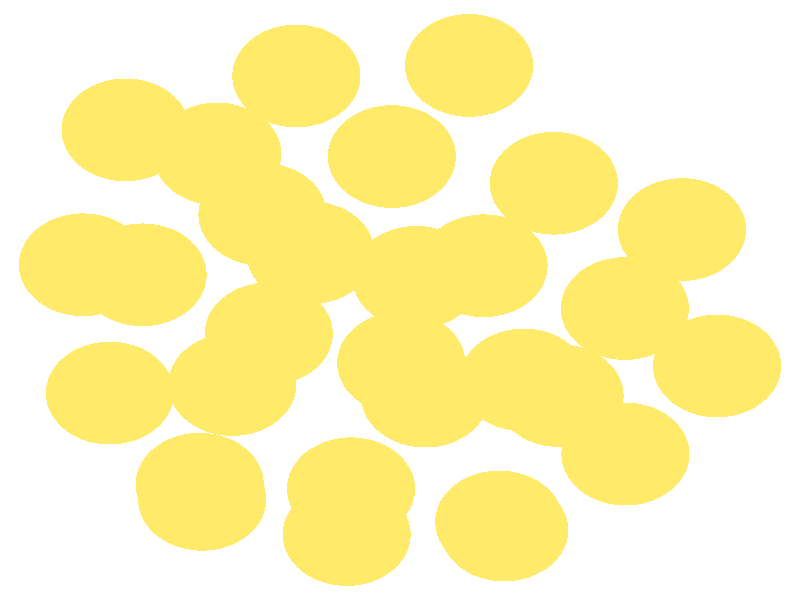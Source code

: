 #include "colors.inc"
#include "finish.inc"

global_settings {assumed_gamma 1 max_trace_level 6}
background {color White}
camera {orthographic
  right -12.74*x up 11.92*y
  direction 1.00*z
  location <0,0,50.00> look_at <0,0,0>}
light_source {<  2.00,   3.00,  40.00> color White
  area_light <0.70, 0, 0>, <0, 0.70, 0>, 3, 3
  adaptive 1 jitter}

#declare simple = finish {phong 0.7}
#declare pale = finish {ambient .5 diffuse .85 roughness .001 specular 0.200 }
#declare intermediate = finish {ambient 0.3 diffuse 0.6 specular 0.10 roughness 0.04 }
#declare vmd = finish {ambient .0 diffuse .65 phong 0.1 phong_size 40. specular 0.500 }
#declare jmol = finish {ambient .2 diffuse .6 specular 1 roughness .001 metallic}
#declare ase2 = finish {ambient 0.05 brilliance 3 diffuse 0.6 metallic specular 0.70 roughness 0.04 reflection 0.15}
#declare ase3 = finish {ambient .15 brilliance 2 diffuse .6 metallic specular 1. roughness .001 reflection .0}
#declare glass = finish {ambient .05 diffuse .3 specular 1. roughness .001}
#declare Rcell = 0.050;
#declare Rbond = 0.100;

#macro atom(LOC, R, COL, FIN)
  sphere{LOC, R texture{pigment{COL} finish{FIN}}}
#end
#macro constrain(LOC, R, COL, FIN)
union{torus{R, Rcell rotate 45*z texture{pigment{COL} finish{FIN}}}
      torus{R, Rcell rotate -45*z texture{pigment{COL} finish{FIN}}}
      translate LOC}
#end

atom(< -2.19,   1.70,  -0.53>, 1.02, rgb <1.00, 0.82, 0.14>, ase3) // #0 
atom(< -5.05,   0.70,  -1.05>, 1.02, rgb <1.00, 0.82, 0.14>, ase3) // #1 
atom(<  4.49,   1.40,  -0.14>, 1.02, rgb <1.00, 0.82, 0.14>, ase3) // #2 
atom(< -1.43,   0.94,  -4.36>, 1.02, rgb <1.00, 0.82, 0.14>, ase3) // #3 
atom(<  1.58,  -4.41,  -3.11>, 1.02, rgb <1.00, 0.82, 0.14>, ase3) // #4 
atom(< -3.15,  -3.96,  -3.00>, 1.02, rgb <1.00, 0.82, 0.14>, ase3) // #5 
atom(< -2.91,   2.90,  -2.95>, 1.02, rgb <1.00, 0.82, 0.14>, ase3) // #6 
atom(<  1.33,   0.68,  -3.74>, 1.02, rgb <1.00, 0.82, 0.14>, ase3) // #7 
atom(< -3.19,  -3.66,  -0.30>, 1.02, rgb <1.00, 0.82, 0.14>, ase3) // #8 
atom(< -4.37,   3.38,  -0.60>, 1.02, rgb <1.00, 0.82, 0.14>, ase3) // #9 
atom(<  1.10,   4.66,  -1.18>, 1.02, rgb <1.00, 0.82, 0.14>, ase3) // #10 
atom(< -0.78,  -3.75,  -4.35>, 1.02, rgb <1.00, 0.82, 0.14>, ase3) // #11 
atom(<  1.66,  -4.57,  -0.36>, 1.02, rgb <1.00, 0.82, 0.14>, ase3) // #12 
atom(< -2.09,  -0.67,  -1.93>, 1.02, rgb <1.00, 0.82, 0.14>, ase3) // #13 
atom(< -0.85,  -4.66,  -1.62>, 1.02, rgb <1.00, 0.82, 0.14>, ase3) // #14 
atom(<  3.58,  -0.17,  -2.31>, 1.02, rgb <1.00, 0.82, 0.14>, ase3) // #15 
atom(< -4.62,  -1.85,  -2.10>, 1.02, rgb <1.00, 0.82, 0.14>, ase3) // #16 
atom(<  2.45,   2.32,  -1.79>, 1.02, rgb <1.00, 0.82, 0.14>, ase3) // #17 
atom(<  3.59,  -3.06,  -1.81>, 1.02, rgb <1.00, 0.82, 0.14>, ase3) // #18 
atom(<  1.97,  -1.59,   0.00>, 1.02, rgb <1.00, 0.82, 0.14>, ase3) // #19 
atom(< -4.10,   0.50,  -3.61>, 1.02, rgb <1.00, 0.82, 0.14>, ase3) // #20 
atom(< -1.65,   4.45,  -0.91>, 1.02, rgb <1.00, 0.82, 0.14>, ase3) // #21 
atom(< -2.67,  -1.68,  -4.52>, 1.02, rgb <1.00, 0.82, 0.14>, ase3) // #22 
atom(<  5.05,  -1.31,  -0.28>, 1.02, rgb <1.00, 0.82, 0.14>, ase3) // #23 
atom(<  0.26,   0.45,  -0.86>, 1.02, rgb <1.00, 0.82, 0.14>, ase3) // #24 
atom(<  0.40,  -1.91,  -2.43>, 1.02, rgb <1.00, 0.82, 0.14>, ase3) // #25 
atom(< -0.13,   2.85,  -2.81>, 1.02, rgb <1.00, 0.82, 0.14>, ase3) // #26 
atom(<  2.54,  -1.90,  -4.18>, 1.02, rgb <1.00, 0.82, 0.14>, ase3) // #27 
atom(<  0.02,  -1.25,  -5.21>, 1.02, rgb <1.00, 0.82, 0.14>, ase3) // #28 

